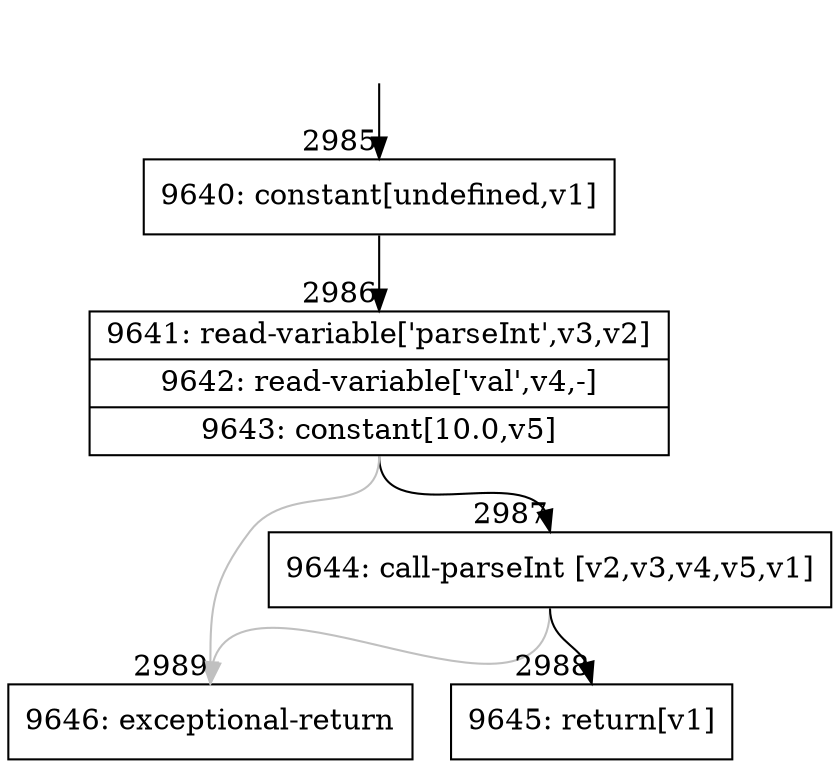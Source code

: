 digraph {
rankdir="TD"
BB_entry280[shape=none,label=""];
BB_entry280 -> BB2985 [tailport=s, headport=n, headlabel="    2985"]
BB2985 [shape=record label="{9640: constant[undefined,v1]}" ] 
BB2985 -> BB2986 [tailport=s, headport=n, headlabel="      2986"]
BB2986 [shape=record label="{9641: read-variable['parseInt',v3,v2]|9642: read-variable['val',v4,-]|9643: constant[10.0,v5]}" ] 
BB2986 -> BB2987 [tailport=s, headport=n, headlabel="      2987"]
BB2986 -> BB2989 [tailport=s, headport=n, color=gray, headlabel="      2989"]
BB2987 [shape=record label="{9644: call-parseInt [v2,v3,v4,v5,v1]}" ] 
BB2987 -> BB2988 [tailport=s, headport=n, headlabel="      2988"]
BB2987 -> BB2989 [tailport=s, headport=n, color=gray]
BB2988 [shape=record label="{9645: return[v1]}" ] 
BB2989 [shape=record label="{9646: exceptional-return}" ] 
//#$~ 4035
}
